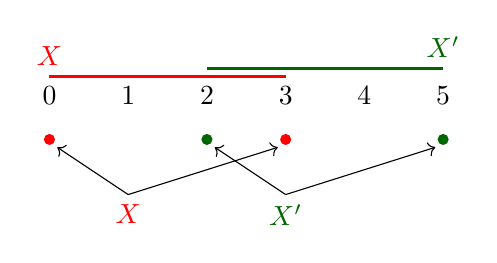 \begin{tikzpicture}
	\draw[very thick, red] (0,0)node[above]{\( X \)}-- (3,0);
	\draw[very thick, black!60!green] (2,0.1) -- (5,0.1)node[above]{\( X' \)};
	\fill[fill=none]
	-- (0,0) node[below]{\(0\)}
	-- (1,0) node[below]{\(1\)}
	-- (2,0) node[below]{\(2\)}
	-- (3,0) node[below]{\(3\)}
	-- (4,0) node[below]{\(4\)}
	-- (5,0) node[below]{\(5\)};

	\fill[red] (0,-0.8) circle[radius=2pt];
	\fill[red] (3,-0.8) circle[radius=2pt];
	\fill[black!60!green] (2,-0.8) circle[radius=2pt];
	\fill[black!60!green] (5,-0.8) circle[radius=2pt];

	\draw[->] (1,-1.5) node[below]{\color{red}\(X\)}-- (0.1,-0.9);
	\draw[->] (1,-1.5) -- (2.9,-0.9);

	\draw[->] (3,-1.5) node[below]{\color{black!60!green}\(X'\)}-- (2.1,-0.9);
	\draw[->] (3,-1.5) -- (4.9,-0.9);
\end{tikzpicture}